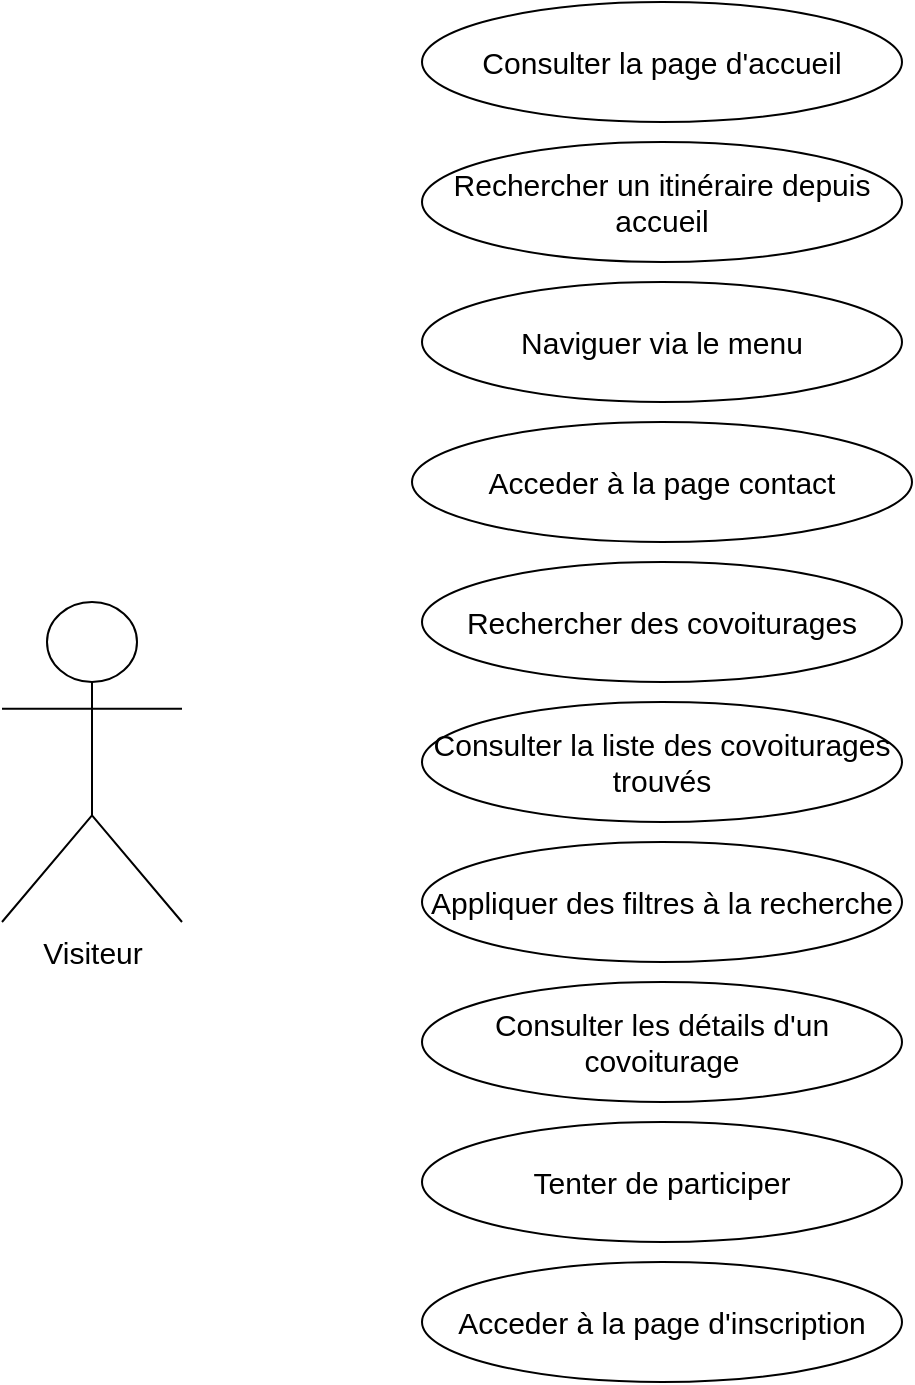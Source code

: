<mxfile version="26.2.13">
  <diagram name="Page-1" id="w0w3twvjFho2I2tO3Gxk">
    <mxGraphModel dx="2840" dy="1473" grid="1" gridSize="10" guides="1" tooltips="1" connect="1" arrows="1" fold="1" page="0" pageScale="1" pageWidth="827" pageHeight="1169" math="0" shadow="0">
      <root>
        <mxCell id="0" />
        <mxCell id="1" parent="0" />
        <mxCell id="H64d7IygdbQjr-Aj4s2n-1" value="&lt;span style=&quot;font-size: 15px;&quot;&gt;Naviguer via le menu&lt;/span&gt;" style="ellipse;whiteSpace=wrap;html=1;" vertex="1" parent="1">
          <mxGeometry x="-270" y="60" width="240" height="60" as="geometry" />
        </mxCell>
        <mxCell id="H64d7IygdbQjr-Aj4s2n-2" value="&lt;span style=&quot;font-size: 15px;&quot;&gt;Acceder à la page contact&lt;/span&gt;" style="ellipse;whiteSpace=wrap;html=1;" vertex="1" parent="1">
          <mxGeometry x="-275" y="130" width="250" height="60" as="geometry" />
        </mxCell>
        <mxCell id="H64d7IygdbQjr-Aj4s2n-3" value="&lt;span style=&quot;font-size: 15px;&quot;&gt;Rechercher des covoiturages&lt;/span&gt;" style="ellipse;whiteSpace=wrap;html=1;" vertex="1" parent="1">
          <mxGeometry x="-270" y="200" width="240" height="60" as="geometry" />
        </mxCell>
        <mxCell id="H64d7IygdbQjr-Aj4s2n-4" value="&lt;span style=&quot;font-size: 15px;&quot;&gt;Consulter la page d&#39;accueil&lt;/span&gt;" style="ellipse;whiteSpace=wrap;html=1;" vertex="1" parent="1">
          <mxGeometry x="-270" y="-80" width="240" height="60" as="geometry" />
        </mxCell>
        <mxCell id="H64d7IygdbQjr-Aj4s2n-5" value="&lt;font style=&quot;font-size: 15px;&quot;&gt;Rechercher un itinéraire depuis accueil&lt;/font&gt;" style="ellipse;whiteSpace=wrap;html=1;" vertex="1" parent="1">
          <mxGeometry x="-270" y="-10" width="240" height="60" as="geometry" />
        </mxCell>
        <mxCell id="H64d7IygdbQjr-Aj4s2n-6" value="&lt;font style=&quot;font-size: 15px;&quot;&gt;Consulter la liste des covoiturages trouvés&lt;/font&gt;" style="ellipse;whiteSpace=wrap;html=1;" vertex="1" parent="1">
          <mxGeometry x="-270" y="270" width="240" height="60" as="geometry" />
        </mxCell>
        <mxCell id="H64d7IygdbQjr-Aj4s2n-7" value="&lt;font style=&quot;font-size: 15px;&quot;&gt;Appliquer des filtres à la recherche&lt;/font&gt;" style="ellipse;whiteSpace=wrap;html=1;" vertex="1" parent="1">
          <mxGeometry x="-270" y="340" width="240" height="60" as="geometry" />
        </mxCell>
        <mxCell id="H64d7IygdbQjr-Aj4s2n-8" value="&lt;font style=&quot;font-size: 15px;&quot;&gt;Consulter les détails d&#39;un covoiturage&lt;/font&gt;" style="ellipse;whiteSpace=wrap;html=1;" vertex="1" parent="1">
          <mxGeometry x="-270" y="410" width="240" height="60" as="geometry" />
        </mxCell>
        <mxCell id="H64d7IygdbQjr-Aj4s2n-9" value="&lt;font style=&quot;font-size: 15px;&quot;&gt;Tenter de participer&lt;/font&gt;" style="ellipse;whiteSpace=wrap;html=1;" vertex="1" parent="1">
          <mxGeometry x="-270" y="480" width="240" height="60" as="geometry" />
        </mxCell>
        <mxCell id="H64d7IygdbQjr-Aj4s2n-10" value="&lt;font style=&quot;font-size: 15px;&quot;&gt;Acceder à la page d&#39;inscription&lt;/font&gt;" style="ellipse;whiteSpace=wrap;html=1;" vertex="1" parent="1">
          <mxGeometry x="-270" y="550" width="240" height="60" as="geometry" />
        </mxCell>
        <mxCell id="H64d7IygdbQjr-Aj4s2n-13" value="&lt;span style=&quot;font-size: 15px;&quot;&gt;Visiteur&lt;/span&gt;" style="shape=umlActor;verticalLabelPosition=bottom;verticalAlign=top;html=1;outlineConnect=0;" vertex="1" parent="1">
          <mxGeometry x="-480" y="220" width="90" height="160" as="geometry" />
        </mxCell>
      </root>
    </mxGraphModel>
  </diagram>
</mxfile>
